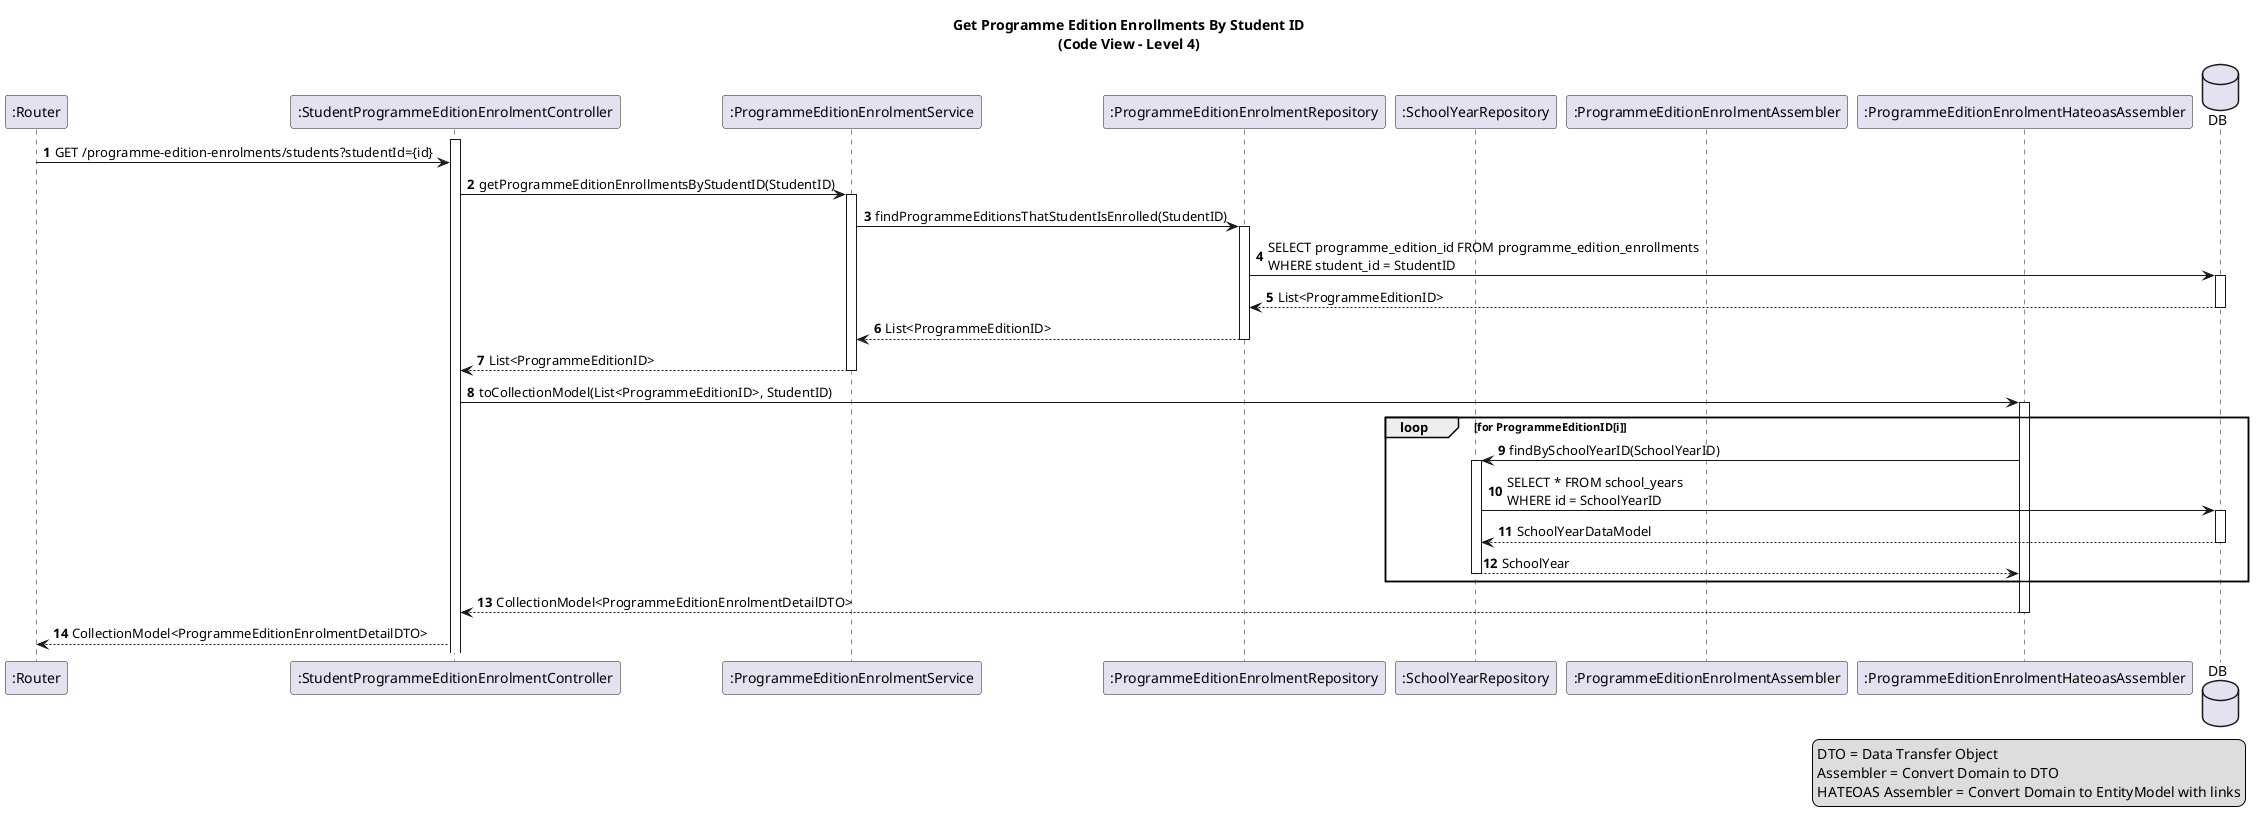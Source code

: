 @startuml
title: Get Programme Edition Enrollments By Student ID\n(Code View - Level 4)

autonumber

participant ":Router" as router
participant ":StudentProgrammeEditionEnrolmentController" as peeCtrl
activate peeCtrl
participant ":ProgrammeEditionEnrolmentService" as peeService
participant ":ProgrammeEditionEnrolmentRepository" as peeRepo
participant ":SchoolYearRepository" as syRepo
participant ":ProgrammeEditionEnrolmentAssembler" as peeAssembler
participant ":ProgrammeEditionEnrolmentHateoasAssembler" as peeHateoasAssembler
database DB

router -> peeCtrl: GET /programme-edition-enrolments/students?studentId={id}
peeCtrl -> peeService ++: getProgrammeEditionEnrollmentsByStudentID(StudentID)
peeService -> peeRepo ++: findProgrammeEditionsThatStudentIsEnrolled(StudentID)
peeRepo -> DB ++: SELECT programme_edition_id FROM programme_edition_enrollments\nWHERE student_id = StudentID
DB --> peeRepo --: List<ProgrammeEditionID>

peeRepo --> peeService --: List<ProgrammeEditionID>
peeService --> peeCtrl --: List<ProgrammeEditionID>

peeCtrl -> peeHateoasAssembler ++: toCollectionModel(List<ProgrammeEditionID>, StudentID)

loop for ProgrammeEditionID[i]  
    peeHateoasAssembler -> syRepo ++: findBySchoolYearID(SchoolYearID)
    syRepo -> DB ++: SELECT * FROM school_years\nWHERE id = SchoolYearID
    DB --> syRepo --: SchoolYearDataModel
    syRepo --> peeHateoasAssembler --: SchoolYear
end
peeHateoasAssembler --> peeCtrl --: CollectionModel<ProgrammeEditionEnrolmentDetailDTO>
peeCtrl --> router: CollectionModel<ProgrammeEditionEnrolmentDetailDTO>

legend right
  DTO = Data Transfer Object
  Assembler = Convert Domain to DTO
  HATEOAS Assembler = Convert Domain to EntityModel with links
end legend

@enduml